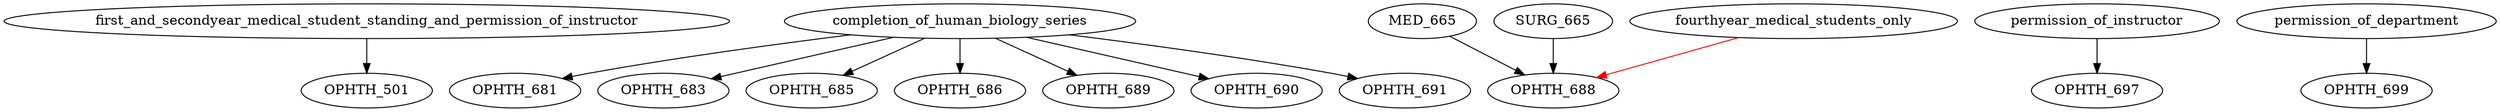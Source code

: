 digraph G {
    edge [color=black];
    first_and_secondyear_medical_student_standing_and_permission_of_instructor -> OPHTH_501;
    edge [color=black];
    completion_of_human_biology_series -> OPHTH_681;
    edge [color=black];
    completion_of_human_biology_series -> OPHTH_683;
    edge [color=black];
    completion_of_human_biology_series -> OPHTH_685;
    edge [color=black];
    completion_of_human_biology_series -> OPHTH_686;
    edge [color=black];
    MED_665 -> OPHTH_688;
    SURG_665 -> OPHTH_688;
    edge [color=red];
    fourthyear_medical_students_only -> OPHTH_688;
    edge [color=black];
    completion_of_human_biology_series -> OPHTH_689;
    edge [color=black];
    completion_of_human_biology_series -> OPHTH_690;
    edge [color=black];
    completion_of_human_biology_series -> OPHTH_691;
    edge [color=black];
    permission_of_instructor -> OPHTH_697;
    edge [color=black];
    permission_of_department -> OPHTH_699;
}
